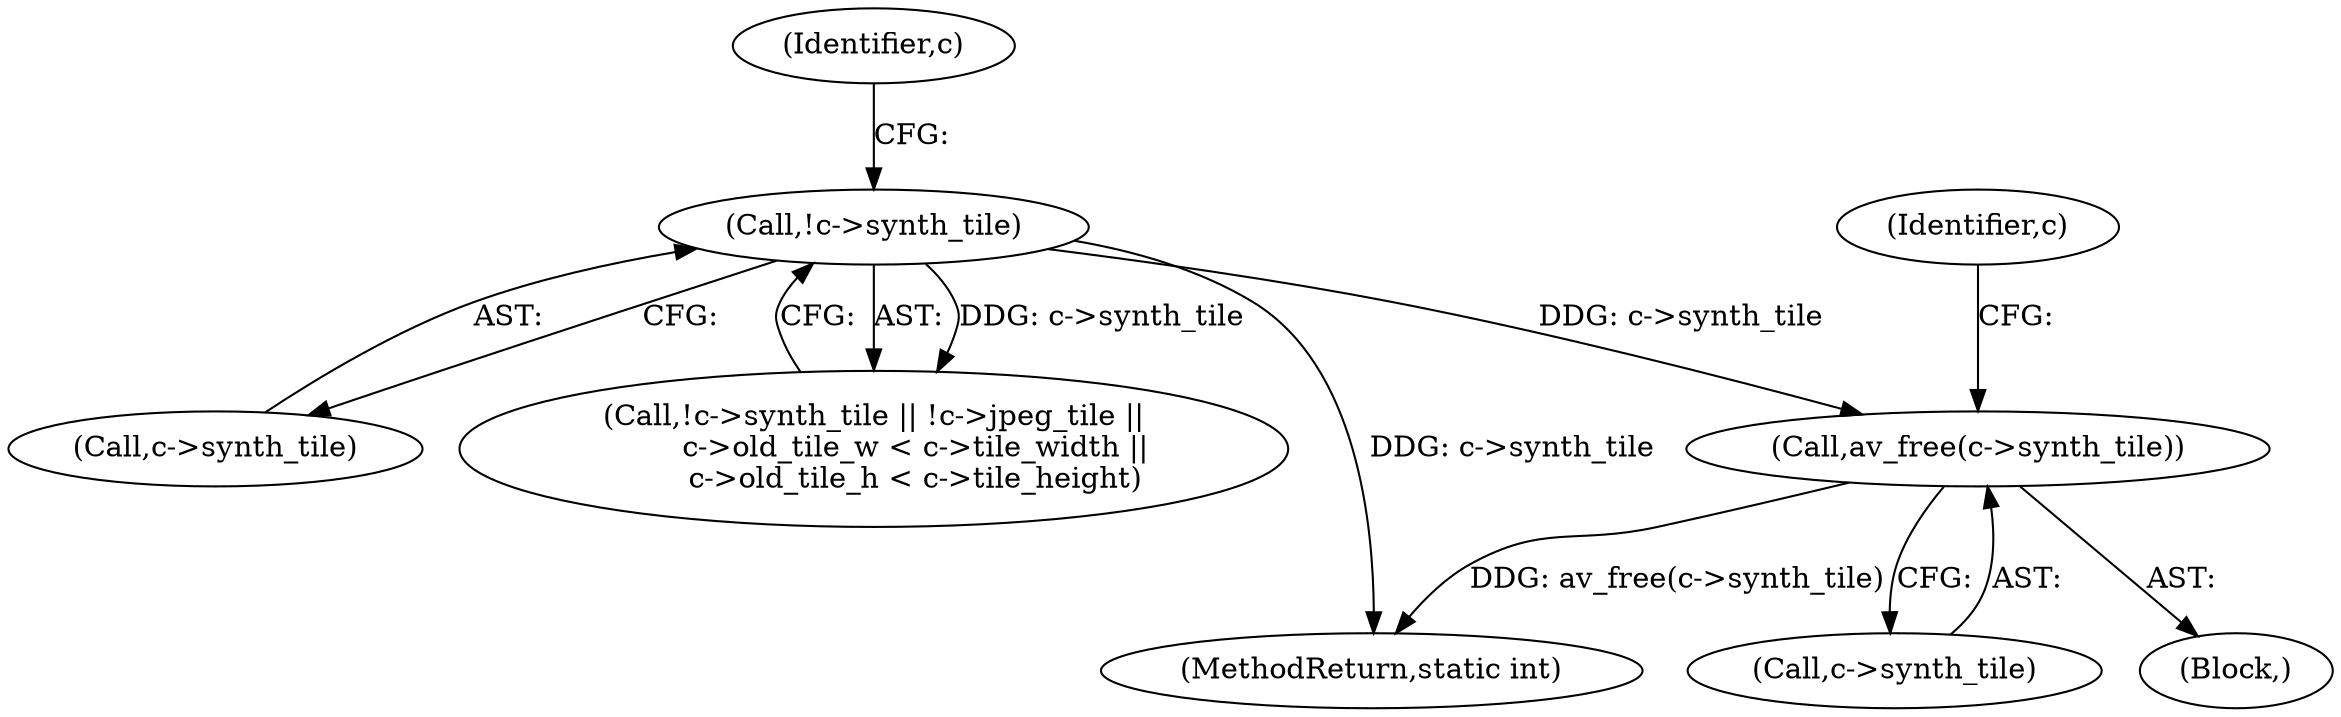 digraph "0_FFmpeg_821a5938d100458f4d09d634041b05c860554ce0@API" {
"1000211" [label="(Call,av_free(c->synth_tile))"];
"1000168" [label="(Call,!c->synth_tile)"];
"1000217" [label="(Identifier,c)"];
"1000175" [label="(Identifier,c)"];
"1000211" [label="(Call,av_free(c->synth_tile))"];
"1000296" [label="(MethodReturn,static int)"];
"1000192" [label="(Block,)"];
"1000168" [label="(Call,!c->synth_tile)"];
"1000169" [label="(Call,c->synth_tile)"];
"1000212" [label="(Call,c->synth_tile)"];
"1000167" [label="(Call,!c->synth_tile || !c->jpeg_tile ||\n         c->old_tile_w < c->tile_width ||\n         c->old_tile_h < c->tile_height)"];
"1000211" -> "1000192"  [label="AST: "];
"1000211" -> "1000212"  [label="CFG: "];
"1000212" -> "1000211"  [label="AST: "];
"1000217" -> "1000211"  [label="CFG: "];
"1000211" -> "1000296"  [label="DDG: av_free(c->synth_tile)"];
"1000168" -> "1000211"  [label="DDG: c->synth_tile"];
"1000168" -> "1000167"  [label="AST: "];
"1000168" -> "1000169"  [label="CFG: "];
"1000169" -> "1000168"  [label="AST: "];
"1000175" -> "1000168"  [label="CFG: "];
"1000167" -> "1000168"  [label="CFG: "];
"1000168" -> "1000296"  [label="DDG: c->synth_tile"];
"1000168" -> "1000167"  [label="DDG: c->synth_tile"];
}
